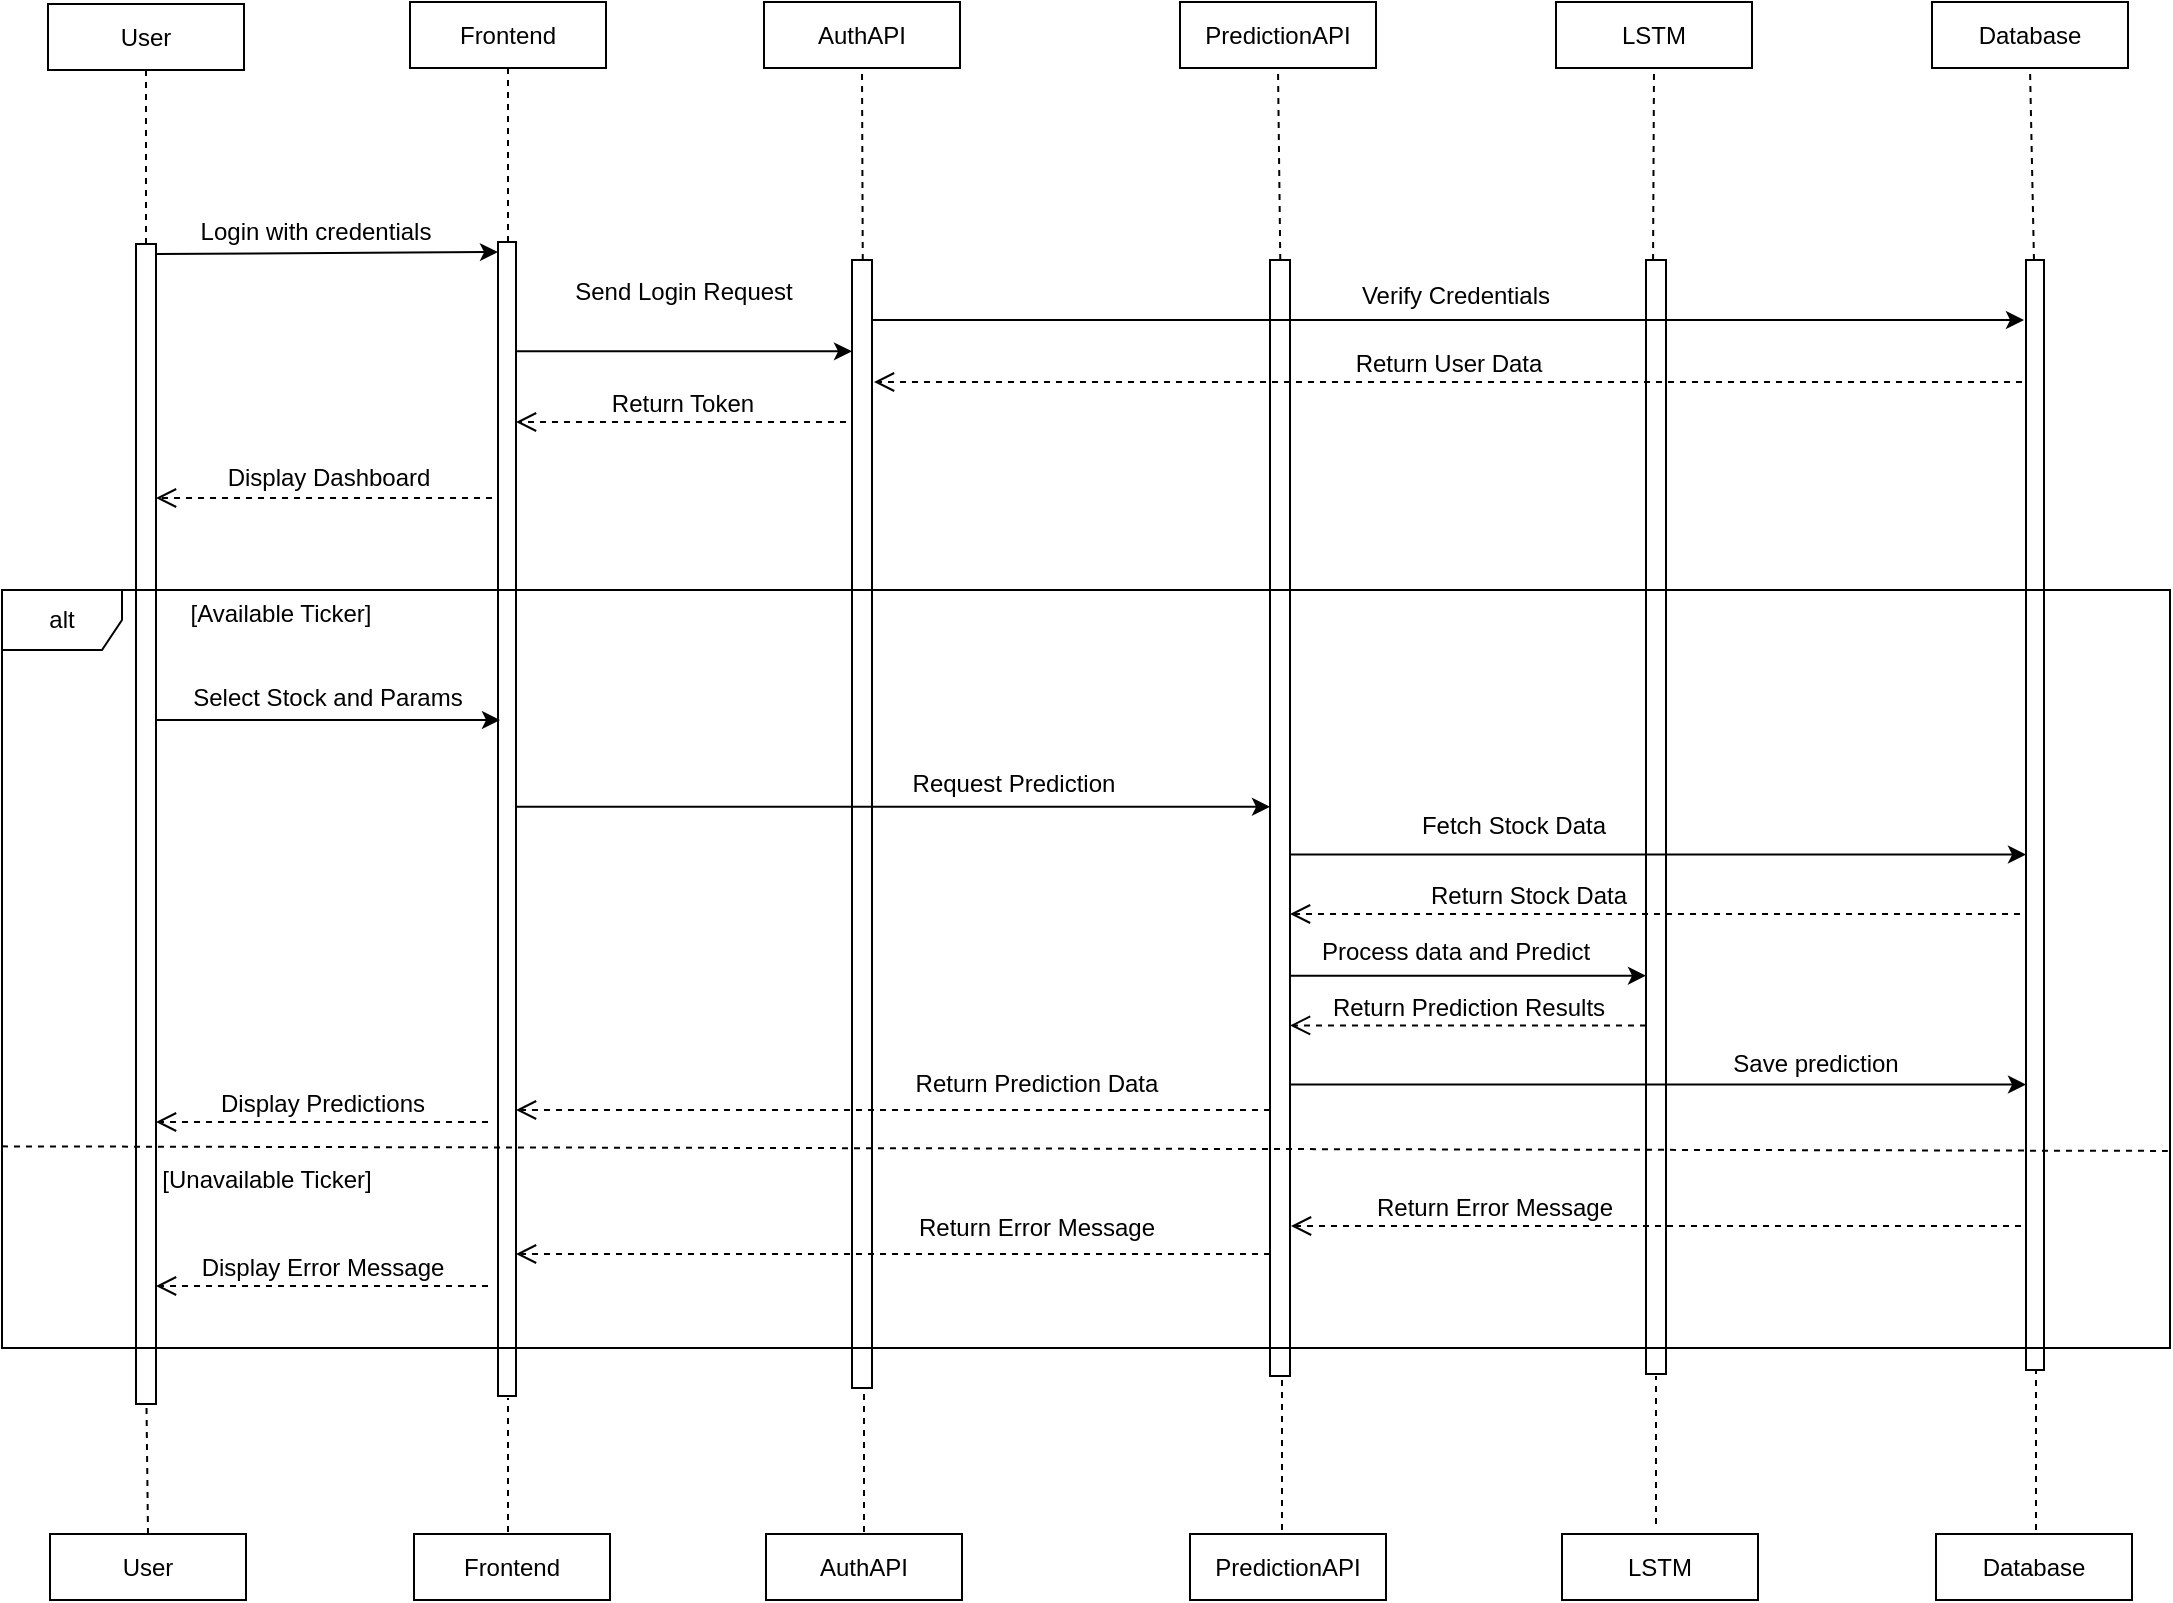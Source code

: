 <mxfile version="26.1.1">
  <diagram name="Page-1" id="aTX13kgZPlXwKrPlGKCC">
    <mxGraphModel dx="1500" dy="813" grid="0" gridSize="10" guides="1" tooltips="1" connect="1" arrows="1" fold="1" page="1" pageScale="1" pageWidth="1169" pageHeight="1654" math="0" shadow="0">
      <root>
        <mxCell id="0" />
        <mxCell id="1" parent="0" />
        <mxCell id="ztvALcRay66G8UC2Nh-P-1" value="Frontend" style="rounded=0;whiteSpace=wrap;html=1;" vertex="1" parent="1">
          <mxGeometry x="247" y="147" width="98" height="33" as="geometry" />
        </mxCell>
        <mxCell id="ztvALcRay66G8UC2Nh-P-2" value="AuthAPI" style="rounded=0;whiteSpace=wrap;html=1;" vertex="1" parent="1">
          <mxGeometry x="424" y="147" width="98" height="33" as="geometry" />
        </mxCell>
        <mxCell id="ztvALcRay66G8UC2Nh-P-3" value="Database" style="rounded=0;whiteSpace=wrap;html=1;" vertex="1" parent="1">
          <mxGeometry x="1008" y="147" width="98" height="33" as="geometry" />
        </mxCell>
        <mxCell id="ztvALcRay66G8UC2Nh-P-4" value="LSTM" style="rounded=0;whiteSpace=wrap;html=1;" vertex="1" parent="1">
          <mxGeometry x="820" y="147" width="98" height="33" as="geometry" />
        </mxCell>
        <mxCell id="ztvALcRay66G8UC2Nh-P-5" value="PredictionAPI" style="rounded=0;whiteSpace=wrap;html=1;" vertex="1" parent="1">
          <mxGeometry x="632" y="147" width="98" height="33" as="geometry" />
        </mxCell>
        <mxCell id="ztvALcRay66G8UC2Nh-P-6" value="Frontend" style="rounded=0;whiteSpace=wrap;html=1;" vertex="1" parent="1">
          <mxGeometry x="249" y="913" width="98" height="33" as="geometry" />
        </mxCell>
        <mxCell id="ztvALcRay66G8UC2Nh-P-7" value="AuthAPI" style="rounded=0;whiteSpace=wrap;html=1;" vertex="1" parent="1">
          <mxGeometry x="425" y="913" width="98" height="33" as="geometry" />
        </mxCell>
        <mxCell id="ztvALcRay66G8UC2Nh-P-8" value="Database" style="rounded=0;whiteSpace=wrap;html=1;" vertex="1" parent="1">
          <mxGeometry x="1010" y="913" width="98" height="33" as="geometry" />
        </mxCell>
        <mxCell id="ztvALcRay66G8UC2Nh-P-9" value="LSTM" style="rounded=0;whiteSpace=wrap;html=1;" vertex="1" parent="1">
          <mxGeometry x="823" y="913" width="98" height="33" as="geometry" />
        </mxCell>
        <mxCell id="ztvALcRay66G8UC2Nh-P-10" value="PredictionAPI" style="rounded=0;whiteSpace=wrap;html=1;" vertex="1" parent="1">
          <mxGeometry x="637" y="913" width="98" height="33" as="geometry" />
        </mxCell>
        <mxCell id="ztvALcRay66G8UC2Nh-P-11" value="" style="html=1;points=[[0,0,0,0,5],[0,1,0,0,-5],[1,0,0,0,5],[1,1,0,0,-5]];perimeter=orthogonalPerimeter;outlineConnect=0;targetShapes=umlLifeline;portConstraint=eastwest;newEdgeStyle={&quot;curved&quot;:0,&quot;rounded&quot;:0};" vertex="1" parent="1">
          <mxGeometry x="1055" y="276" width="9" height="555" as="geometry" />
        </mxCell>
        <mxCell id="ztvALcRay66G8UC2Nh-P-12" value="" style="html=1;points=[[0,0,0,0,5],[0,1,0,0,-5],[1,0,0,0,5],[1,1,0,0,-5]];perimeter=orthogonalPerimeter;outlineConnect=0;targetShapes=umlLifeline;portConstraint=eastwest;newEdgeStyle={&quot;curved&quot;:0,&quot;rounded&quot;:0};" vertex="1" parent="1">
          <mxGeometry x="865" y="276" width="10" height="557" as="geometry" />
        </mxCell>
        <mxCell id="ztvALcRay66G8UC2Nh-P-13" value="" style="html=1;points=[[0,0,0,0,5],[0,1,0,0,-5],[1,0,0,0,5],[1,1,0,0,-5]];perimeter=orthogonalPerimeter;outlineConnect=0;targetShapes=umlLifeline;portConstraint=eastwest;newEdgeStyle={&quot;curved&quot;:0,&quot;rounded&quot;:0};" vertex="1" parent="1">
          <mxGeometry x="677" y="276" width="10" height="558" as="geometry" />
        </mxCell>
        <mxCell id="ztvALcRay66G8UC2Nh-P-14" value="" style="html=1;points=[[0,0,0,0,5],[0,1,0,0,-5],[1,0,0,0,5],[1,1,0,0,-5]];perimeter=orthogonalPerimeter;outlineConnect=0;targetShapes=umlLifeline;portConstraint=eastwest;newEdgeStyle={&quot;curved&quot;:0,&quot;rounded&quot;:0};" vertex="1" parent="1">
          <mxGeometry x="468" y="276" width="10" height="564" as="geometry" />
        </mxCell>
        <mxCell id="ztvALcRay66G8UC2Nh-P-15" value="" style="html=1;points=[[0,0,0,0,5],[0,1,0,0,-5],[1,0,0,0,5],[1,1,0,0,-5]];perimeter=orthogonalPerimeter;outlineConnect=0;targetShapes=umlLifeline;portConstraint=eastwest;newEdgeStyle={&quot;curved&quot;:0,&quot;rounded&quot;:0};" vertex="1" parent="1">
          <mxGeometry x="291" y="267" width="9" height="577" as="geometry" />
        </mxCell>
        <mxCell id="ztvALcRay66G8UC2Nh-P-16" value="" style="endArrow=none;dashed=1;html=1;rounded=0;entryX=0.5;entryY=1;entryDx=0;entryDy=0;" edge="1" parent="1" source="ztvALcRay66G8UC2Nh-P-15" target="ztvALcRay66G8UC2Nh-P-1">
          <mxGeometry width="50" height="50" relative="1" as="geometry">
            <mxPoint x="226" y="290" as="sourcePoint" />
            <mxPoint x="276" y="240" as="targetPoint" />
          </mxGeometry>
        </mxCell>
        <mxCell id="ztvALcRay66G8UC2Nh-P-17" value="User" style="rounded=0;whiteSpace=wrap;html=1;" vertex="1" parent="1">
          <mxGeometry x="66" y="148" width="98" height="33" as="geometry" />
        </mxCell>
        <mxCell id="ztvALcRay66G8UC2Nh-P-18" value="User" style="rounded=0;whiteSpace=wrap;html=1;" vertex="1" parent="1">
          <mxGeometry x="67" y="913" width="98" height="33" as="geometry" />
        </mxCell>
        <mxCell id="ztvALcRay66G8UC2Nh-P-19" value="" style="html=1;points=[[0,0,0,0,5],[0,1,0,0,-5],[1,0,0,0,5],[1,1,0,0,-5]];perimeter=orthogonalPerimeter;outlineConnect=0;targetShapes=umlLifeline;portConstraint=eastwest;newEdgeStyle={&quot;curved&quot;:0,&quot;rounded&quot;:0};" vertex="1" parent="1">
          <mxGeometry x="110" y="268" width="10" height="580" as="geometry" />
        </mxCell>
        <mxCell id="ztvALcRay66G8UC2Nh-P-20" value="" style="endArrow=none;dashed=1;html=1;rounded=0;entryX=0.5;entryY=1;entryDx=0;entryDy=0;" edge="1" parent="1" source="ztvALcRay66G8UC2Nh-P-19" target="ztvALcRay66G8UC2Nh-P-17">
          <mxGeometry width="50" height="50" relative="1" as="geometry">
            <mxPoint x="45" y="291" as="sourcePoint" />
            <mxPoint x="95" y="241" as="targetPoint" />
          </mxGeometry>
        </mxCell>
        <mxCell id="ztvALcRay66G8UC2Nh-P-21" value="" style="endArrow=none;dashed=1;html=1;rounded=0;entryX=0.5;entryY=1;entryDx=0;entryDy=0;exitX=0.538;exitY=0;exitDx=0;exitDy=0;exitPerimeter=0;" edge="1" parent="1" source="ztvALcRay66G8UC2Nh-P-14" target="ztvALcRay66G8UC2Nh-P-2">
          <mxGeometry width="50" height="50" relative="1" as="geometry">
            <mxPoint x="499" y="241" as="sourcePoint" />
            <mxPoint x="466" y="180" as="targetPoint" />
          </mxGeometry>
        </mxCell>
        <mxCell id="ztvALcRay66G8UC2Nh-P-22" value="" style="endArrow=none;dashed=1;html=1;rounded=0;entryX=0.5;entryY=1;entryDx=0;entryDy=0;exitX=0.514;exitY=0;exitDx=0;exitDy=0;exitPerimeter=0;" edge="1" parent="1" source="ztvALcRay66G8UC2Nh-P-13" target="ztvALcRay66G8UC2Nh-P-5">
          <mxGeometry width="50" height="50" relative="1" as="geometry">
            <mxPoint x="701" y="246" as="sourcePoint" />
            <mxPoint x="672" y="229" as="targetPoint" />
          </mxGeometry>
        </mxCell>
        <mxCell id="ztvALcRay66G8UC2Nh-P-23" value="" style="endArrow=none;dashed=1;html=1;rounded=0;entryX=0.5;entryY=1;entryDx=0;entryDy=0;exitX=0.353;exitY=0;exitDx=0;exitDy=0;exitPerimeter=0;" edge="1" parent="1" source="ztvALcRay66G8UC2Nh-P-12" target="ztvALcRay66G8UC2Nh-P-4">
          <mxGeometry width="50" height="50" relative="1" as="geometry">
            <mxPoint x="816" y="262" as="sourcePoint" />
            <mxPoint x="866" y="212" as="targetPoint" />
          </mxGeometry>
        </mxCell>
        <mxCell id="ztvALcRay66G8UC2Nh-P-24" value="" style="endArrow=none;dashed=1;html=1;rounded=0;entryX=0.5;entryY=1;entryDx=0;entryDy=0;exitX=0.443;exitY=0;exitDx=0;exitDy=0;exitPerimeter=0;" edge="1" parent="1" source="ztvALcRay66G8UC2Nh-P-11" target="ztvALcRay66G8UC2Nh-P-3">
          <mxGeometry width="50" height="50" relative="1" as="geometry">
            <mxPoint x="953" y="254" as="sourcePoint" />
            <mxPoint x="1003" y="204" as="targetPoint" />
          </mxGeometry>
        </mxCell>
        <mxCell id="ztvALcRay66G8UC2Nh-P-25" value="" style="endArrow=none;dashed=1;html=1;rounded=0;entryX=0.526;entryY=1.003;entryDx=0;entryDy=0;entryPerimeter=0;exitX=0.5;exitY=0;exitDx=0;exitDy=0;" edge="1" parent="1" source="ztvALcRay66G8UC2Nh-P-18" target="ztvALcRay66G8UC2Nh-P-19">
          <mxGeometry width="50" height="50" relative="1" as="geometry">
            <mxPoint x="12" y="659" as="sourcePoint" />
            <mxPoint x="113" y="633" as="targetPoint" />
          </mxGeometry>
        </mxCell>
        <mxCell id="ztvALcRay66G8UC2Nh-P-26" value="" style="endArrow=none;dashed=1;html=1;rounded=0;" edge="1" parent="1">
          <mxGeometry width="50" height="50" relative="1" as="geometry">
            <mxPoint x="296" y="912" as="sourcePoint" />
            <mxPoint x="296" y="845" as="targetPoint" />
          </mxGeometry>
        </mxCell>
        <mxCell id="ztvALcRay66G8UC2Nh-P-27" value="" style="endArrow=none;dashed=1;html=1;rounded=0;" edge="1" parent="1">
          <mxGeometry width="50" height="50" relative="1" as="geometry">
            <mxPoint x="683" y="911" as="sourcePoint" />
            <mxPoint x="683" y="836" as="targetPoint" />
          </mxGeometry>
        </mxCell>
        <mxCell id="ztvALcRay66G8UC2Nh-P-28" value="" style="endArrow=none;dashed=1;html=1;rounded=0;" edge="1" parent="1">
          <mxGeometry width="50" height="50" relative="1" as="geometry">
            <mxPoint x="474" y="912" as="sourcePoint" />
            <mxPoint x="474" y="842" as="targetPoint" />
          </mxGeometry>
        </mxCell>
        <mxCell id="ztvALcRay66G8UC2Nh-P-29" value="" style="endArrow=none;dashed=1;html=1;rounded=0;" edge="1" parent="1">
          <mxGeometry width="50" height="50" relative="1" as="geometry">
            <mxPoint x="870" y="908" as="sourcePoint" />
            <mxPoint x="870" y="834" as="targetPoint" />
          </mxGeometry>
        </mxCell>
        <mxCell id="ztvALcRay66G8UC2Nh-P-30" value="" style="endArrow=none;dashed=1;html=1;rounded=0;" edge="1" parent="1">
          <mxGeometry width="50" height="50" relative="1" as="geometry">
            <mxPoint x="1060" y="911" as="sourcePoint" />
            <mxPoint x="1060" y="831" as="targetPoint" />
          </mxGeometry>
        </mxCell>
        <mxCell id="ztvALcRay66G8UC2Nh-P-31" value="" style="endArrow=classic;html=1;rounded=0;entryX=0;entryY=0;entryDx=0;entryDy=5;entryPerimeter=0;exitX=1;exitY=0;exitDx=0;exitDy=5;exitPerimeter=0;" edge="1" parent="1" source="ztvALcRay66G8UC2Nh-P-19" target="ztvALcRay66G8UC2Nh-P-15">
          <mxGeometry width="50" height="50" relative="1" as="geometry">
            <mxPoint x="6" y="374" as="sourcePoint" />
            <mxPoint x="56" y="324" as="targetPoint" />
          </mxGeometry>
        </mxCell>
        <mxCell id="ztvALcRay66G8UC2Nh-P-32" value="" style="endArrow=classic;html=1;rounded=0;entryX=0;entryY=0.081;entryDx=0;entryDy=0;entryPerimeter=0;" edge="1" parent="1" source="ztvALcRay66G8UC2Nh-P-15" target="ztvALcRay66G8UC2Nh-P-14">
          <mxGeometry width="50" height="50" relative="1" as="geometry">
            <mxPoint x="14" y="394" as="sourcePoint" />
            <mxPoint x="446" y="307" as="targetPoint" />
          </mxGeometry>
        </mxCell>
        <mxCell id="ztvALcRay66G8UC2Nh-P-33" value="" style="endArrow=classic;html=1;rounded=0;" edge="1" parent="1" source="ztvALcRay66G8UC2Nh-P-14">
          <mxGeometry width="50" height="50" relative="1" as="geometry">
            <mxPoint x="549" y="334" as="sourcePoint" />
            <mxPoint x="1054" y="306" as="targetPoint" />
          </mxGeometry>
        </mxCell>
        <mxCell id="ztvALcRay66G8UC2Nh-P-34" value="&lt;font style=&quot;font-size: 12px;&quot;&gt;Return User Data&lt;/font&gt;" style="html=1;verticalAlign=bottom;endArrow=open;dashed=1;endSize=8;curved=0;rounded=0;" edge="1" parent="1">
          <mxGeometry relative="1" as="geometry">
            <mxPoint x="1053" y="337" as="sourcePoint" />
            <mxPoint x="479" y="337" as="targetPoint" />
          </mxGeometry>
        </mxCell>
        <mxCell id="ztvALcRay66G8UC2Nh-P-35" value="&lt;font style=&quot;font-size: 12px;&quot;&gt;Return Token&lt;/font&gt;" style="html=1;verticalAlign=bottom;endArrow=open;dashed=1;endSize=8;curved=0;rounded=0;" edge="1" parent="1" target="ztvALcRay66G8UC2Nh-P-15">
          <mxGeometry relative="1" as="geometry">
            <mxPoint x="465" y="357" as="sourcePoint" />
            <mxPoint x="385" y="357" as="targetPoint" />
          </mxGeometry>
        </mxCell>
        <mxCell id="ztvALcRay66G8UC2Nh-P-36" value="&lt;font style=&quot;font-size: 12px;&quot;&gt;Display Dashboard&lt;/font&gt;" style="html=1;verticalAlign=bottom;endArrow=open;dashed=1;endSize=8;curved=0;rounded=0;" edge="1" parent="1">
          <mxGeometry x="-0.022" y="-1" relative="1" as="geometry">
            <mxPoint x="288" y="395" as="sourcePoint" />
            <mxPoint x="120" y="395" as="targetPoint" />
            <mxPoint as="offset" />
          </mxGeometry>
        </mxCell>
        <mxCell id="ztvALcRay66G8UC2Nh-P-37" value="" style="endArrow=classic;html=1;rounded=0;entryX=0;entryY=0;entryDx=0;entryDy=5;entryPerimeter=0;" edge="1" parent="1" source="ztvALcRay66G8UC2Nh-P-19">
          <mxGeometry width="50" height="50" relative="1" as="geometry">
            <mxPoint x="121" y="507" as="sourcePoint" />
            <mxPoint x="292" y="506" as="targetPoint" />
          </mxGeometry>
        </mxCell>
        <mxCell id="ztvALcRay66G8UC2Nh-P-38" value="" style="endArrow=classic;html=1;rounded=0;entryX=0;entryY=0.49;entryDx=0;entryDy=0;entryPerimeter=0;" edge="1" parent="1" target="ztvALcRay66G8UC2Nh-P-13" source="ztvALcRay66G8UC2Nh-P-15">
          <mxGeometry width="50" height="50" relative="1" as="geometry">
            <mxPoint x="301" y="433.29" as="sourcePoint" />
            <mxPoint x="472" y="432.29" as="targetPoint" />
          </mxGeometry>
        </mxCell>
        <mxCell id="ztvALcRay66G8UC2Nh-P-39" value="" style="endArrow=classic;html=1;rounded=0;exitX=1;exitY=0;exitDx=0;exitDy=5;exitPerimeter=0;" edge="1" parent="1">
          <mxGeometry width="50" height="50" relative="1" as="geometry">
            <mxPoint x="687" y="573.29" as="sourcePoint" />
            <mxPoint x="1055" y="573.29" as="targetPoint" />
          </mxGeometry>
        </mxCell>
        <mxCell id="ztvALcRay66G8UC2Nh-P-40" value="" style="endArrow=classic;html=1;rounded=0;" edge="1" parent="1" target="ztvALcRay66G8UC2Nh-P-12">
          <mxGeometry width="50" height="50" relative="1" as="geometry">
            <mxPoint x="687" y="633.825" as="sourcePoint" />
            <mxPoint x="863.43" y="633.825" as="targetPoint" />
          </mxGeometry>
        </mxCell>
        <mxCell id="ztvALcRay66G8UC2Nh-P-41" value="&lt;font style=&quot;font-size: 12px;&quot;&gt;Return Stock Data&lt;/font&gt;" style="html=1;verticalAlign=bottom;endArrow=open;dashed=1;endSize=8;curved=0;rounded=0;" edge="1" parent="1">
          <mxGeometry x="0.348" relative="1" as="geometry">
            <mxPoint x="1052" y="603" as="sourcePoint" />
            <mxPoint x="687" y="603" as="targetPoint" />
            <mxPoint as="offset" />
          </mxGeometry>
        </mxCell>
        <mxCell id="ztvALcRay66G8UC2Nh-P-42" value="&lt;font style=&quot;font-size: 12px;&quot;&gt;Return Prediction Results&lt;/font&gt;" style="html=1;verticalAlign=bottom;endArrow=open;dashed=1;endSize=8;curved=0;rounded=0;exitX=0;exitY=0.811;exitDx=0;exitDy=0;exitPerimeter=0;" edge="1" parent="1">
          <mxGeometry relative="1" as="geometry">
            <mxPoint x="865" y="658.727" as="sourcePoint" />
            <mxPoint x="687" y="658.727" as="targetPoint" />
          </mxGeometry>
        </mxCell>
        <mxCell id="ztvALcRay66G8UC2Nh-P-43" value="" style="endArrow=classic;html=1;rounded=0;exitX=1;exitY=0;exitDx=0;exitDy=5;exitPerimeter=0;" edge="1" parent="1">
          <mxGeometry width="50" height="50" relative="1" as="geometry">
            <mxPoint x="687" y="688.29" as="sourcePoint" />
            <mxPoint x="1055" y="688.29" as="targetPoint" />
          </mxGeometry>
        </mxCell>
        <mxCell id="ztvALcRay66G8UC2Nh-P-44" value="&lt;font style=&quot;font-size: 12px;&quot;&gt;Return Prediction Data&lt;/font&gt;" style="html=1;verticalAlign=bottom;endArrow=open;dashed=1;endSize=8;curved=0;rounded=0;" edge="1" parent="1">
          <mxGeometry x="-0.374" y="-4" relative="1" as="geometry">
            <mxPoint x="677" y="701" as="sourcePoint" />
            <mxPoint x="300" y="701" as="targetPoint" />
            <mxPoint x="1" as="offset" />
          </mxGeometry>
        </mxCell>
        <mxCell id="ztvALcRay66G8UC2Nh-P-45" value="&lt;font style=&quot;font-size: 12px;&quot;&gt;Display Predictions&lt;/font&gt;" style="html=1;verticalAlign=bottom;endArrow=open;dashed=1;endSize=8;curved=0;rounded=0;" edge="1" parent="1">
          <mxGeometry relative="1" as="geometry">
            <mxPoint x="286" y="707" as="sourcePoint" />
            <mxPoint x="120" y="707" as="targetPoint" />
          </mxGeometry>
        </mxCell>
        <mxCell id="ztvALcRay66G8UC2Nh-P-46" value="Login with credentials" style="text;html=1;align=center;verticalAlign=middle;whiteSpace=wrap;rounded=0;" vertex="1" parent="1">
          <mxGeometry x="129" y="247" width="142" height="30" as="geometry" />
        </mxCell>
        <mxCell id="ztvALcRay66G8UC2Nh-P-47" value="Send Login Request" style="text;html=1;align=center;verticalAlign=middle;whiteSpace=wrap;rounded=0;" vertex="1" parent="1">
          <mxGeometry x="313" y="277" width="142" height="30" as="geometry" />
        </mxCell>
        <mxCell id="ztvALcRay66G8UC2Nh-P-48" value="Verify Credentials" style="text;html=1;align=center;verticalAlign=middle;whiteSpace=wrap;rounded=0;" vertex="1" parent="1">
          <mxGeometry x="699" y="279" width="142" height="30" as="geometry" />
        </mxCell>
        <mxCell id="ztvALcRay66G8UC2Nh-P-49" value="Select Stock and Params" style="text;html=1;align=center;verticalAlign=middle;whiteSpace=wrap;rounded=0;" vertex="1" parent="1">
          <mxGeometry x="135" y="480" width="142" height="30" as="geometry" />
        </mxCell>
        <mxCell id="ztvALcRay66G8UC2Nh-P-50" value="Request Prediction" style="text;html=1;align=center;verticalAlign=middle;whiteSpace=wrap;rounded=0;" vertex="1" parent="1">
          <mxGeometry x="478" y="523" width="142" height="30" as="geometry" />
        </mxCell>
        <mxCell id="ztvALcRay66G8UC2Nh-P-51" value="Fetch Stock Data" style="text;html=1;align=center;verticalAlign=middle;whiteSpace=wrap;rounded=0;" vertex="1" parent="1">
          <mxGeometry x="728" y="544" width="142" height="30" as="geometry" />
        </mxCell>
        <mxCell id="ztvALcRay66G8UC2Nh-P-52" value="Process data and Predict" style="text;html=1;align=center;verticalAlign=middle;whiteSpace=wrap;rounded=0;" vertex="1" parent="1">
          <mxGeometry x="699" y="607" width="142" height="30" as="geometry" />
        </mxCell>
        <mxCell id="ztvALcRay66G8UC2Nh-P-53" value="Save prediction" style="text;html=1;align=center;verticalAlign=middle;whiteSpace=wrap;rounded=0;" vertex="1" parent="1">
          <mxGeometry x="879" y="663" width="142" height="30" as="geometry" />
        </mxCell>
        <mxCell id="ztvALcRay66G8UC2Nh-P-55" value="alt" style="shape=umlFrame;whiteSpace=wrap;html=1;pointerEvents=0;" vertex="1" parent="1">
          <mxGeometry x="43" y="441" width="1084" height="379" as="geometry" />
        </mxCell>
        <mxCell id="ztvALcRay66G8UC2Nh-P-57" value="" style="endArrow=none;dashed=1;html=1;rounded=0;exitX=0;exitY=0.734;exitDx=0;exitDy=0;exitPerimeter=0;entryX=0.999;entryY=0.74;entryDx=0;entryDy=0;entryPerimeter=0;" edge="1" parent="1" source="ztvALcRay66G8UC2Nh-P-55" target="ztvALcRay66G8UC2Nh-P-55">
          <mxGeometry width="50" height="50" relative="1" as="geometry">
            <mxPoint x="177" y="782" as="sourcePoint" />
            <mxPoint x="227" y="732" as="targetPoint" />
          </mxGeometry>
        </mxCell>
        <mxCell id="ztvALcRay66G8UC2Nh-P-58" value="&lt;font style=&quot;font-size: 12px;&quot;&gt;Display Error Message&lt;/font&gt;" style="html=1;verticalAlign=bottom;endArrow=open;dashed=1;endSize=8;curved=0;rounded=0;" edge="1" parent="1">
          <mxGeometry relative="1" as="geometry">
            <mxPoint x="286" y="789" as="sourcePoint" />
            <mxPoint x="120" y="789" as="targetPoint" />
          </mxGeometry>
        </mxCell>
        <mxCell id="ztvALcRay66G8UC2Nh-P-59" value="&lt;font style=&quot;font-size: 12px;&quot;&gt;Return Error Message&lt;/font&gt;" style="html=1;verticalAlign=bottom;endArrow=open;dashed=1;endSize=8;curved=0;rounded=0;" edge="1" parent="1">
          <mxGeometry x="-0.374" y="-4" relative="1" as="geometry">
            <mxPoint x="677" y="773" as="sourcePoint" />
            <mxPoint x="300" y="773" as="targetPoint" />
            <mxPoint x="1" as="offset" />
          </mxGeometry>
        </mxCell>
        <mxCell id="ztvALcRay66G8UC2Nh-P-60" value="&lt;font style=&quot;font-size: 12px;&quot;&gt;Return Error Message&lt;/font&gt;" style="html=1;verticalAlign=bottom;endArrow=open;dashed=1;endSize=8;curved=0;rounded=0;" edge="1" parent="1">
          <mxGeometry x="0.444" relative="1" as="geometry">
            <mxPoint x="1052.5" y="759" as="sourcePoint" />
            <mxPoint x="687.5" y="759" as="targetPoint" />
            <mxPoint as="offset" />
          </mxGeometry>
        </mxCell>
        <mxCell id="ztvALcRay66G8UC2Nh-P-61" value="[Available Ticker]" style="text;html=1;align=center;verticalAlign=middle;whiteSpace=wrap;rounded=0;" vertex="1" parent="1">
          <mxGeometry x="127" y="438" width="111" height="30" as="geometry" />
        </mxCell>
        <mxCell id="ztvALcRay66G8UC2Nh-P-62" value="[Unavailable Ticker]" style="text;html=1;align=center;verticalAlign=middle;whiteSpace=wrap;rounded=0;" vertex="1" parent="1">
          <mxGeometry x="120" y="721" width="111" height="30" as="geometry" />
        </mxCell>
      </root>
    </mxGraphModel>
  </diagram>
</mxfile>

